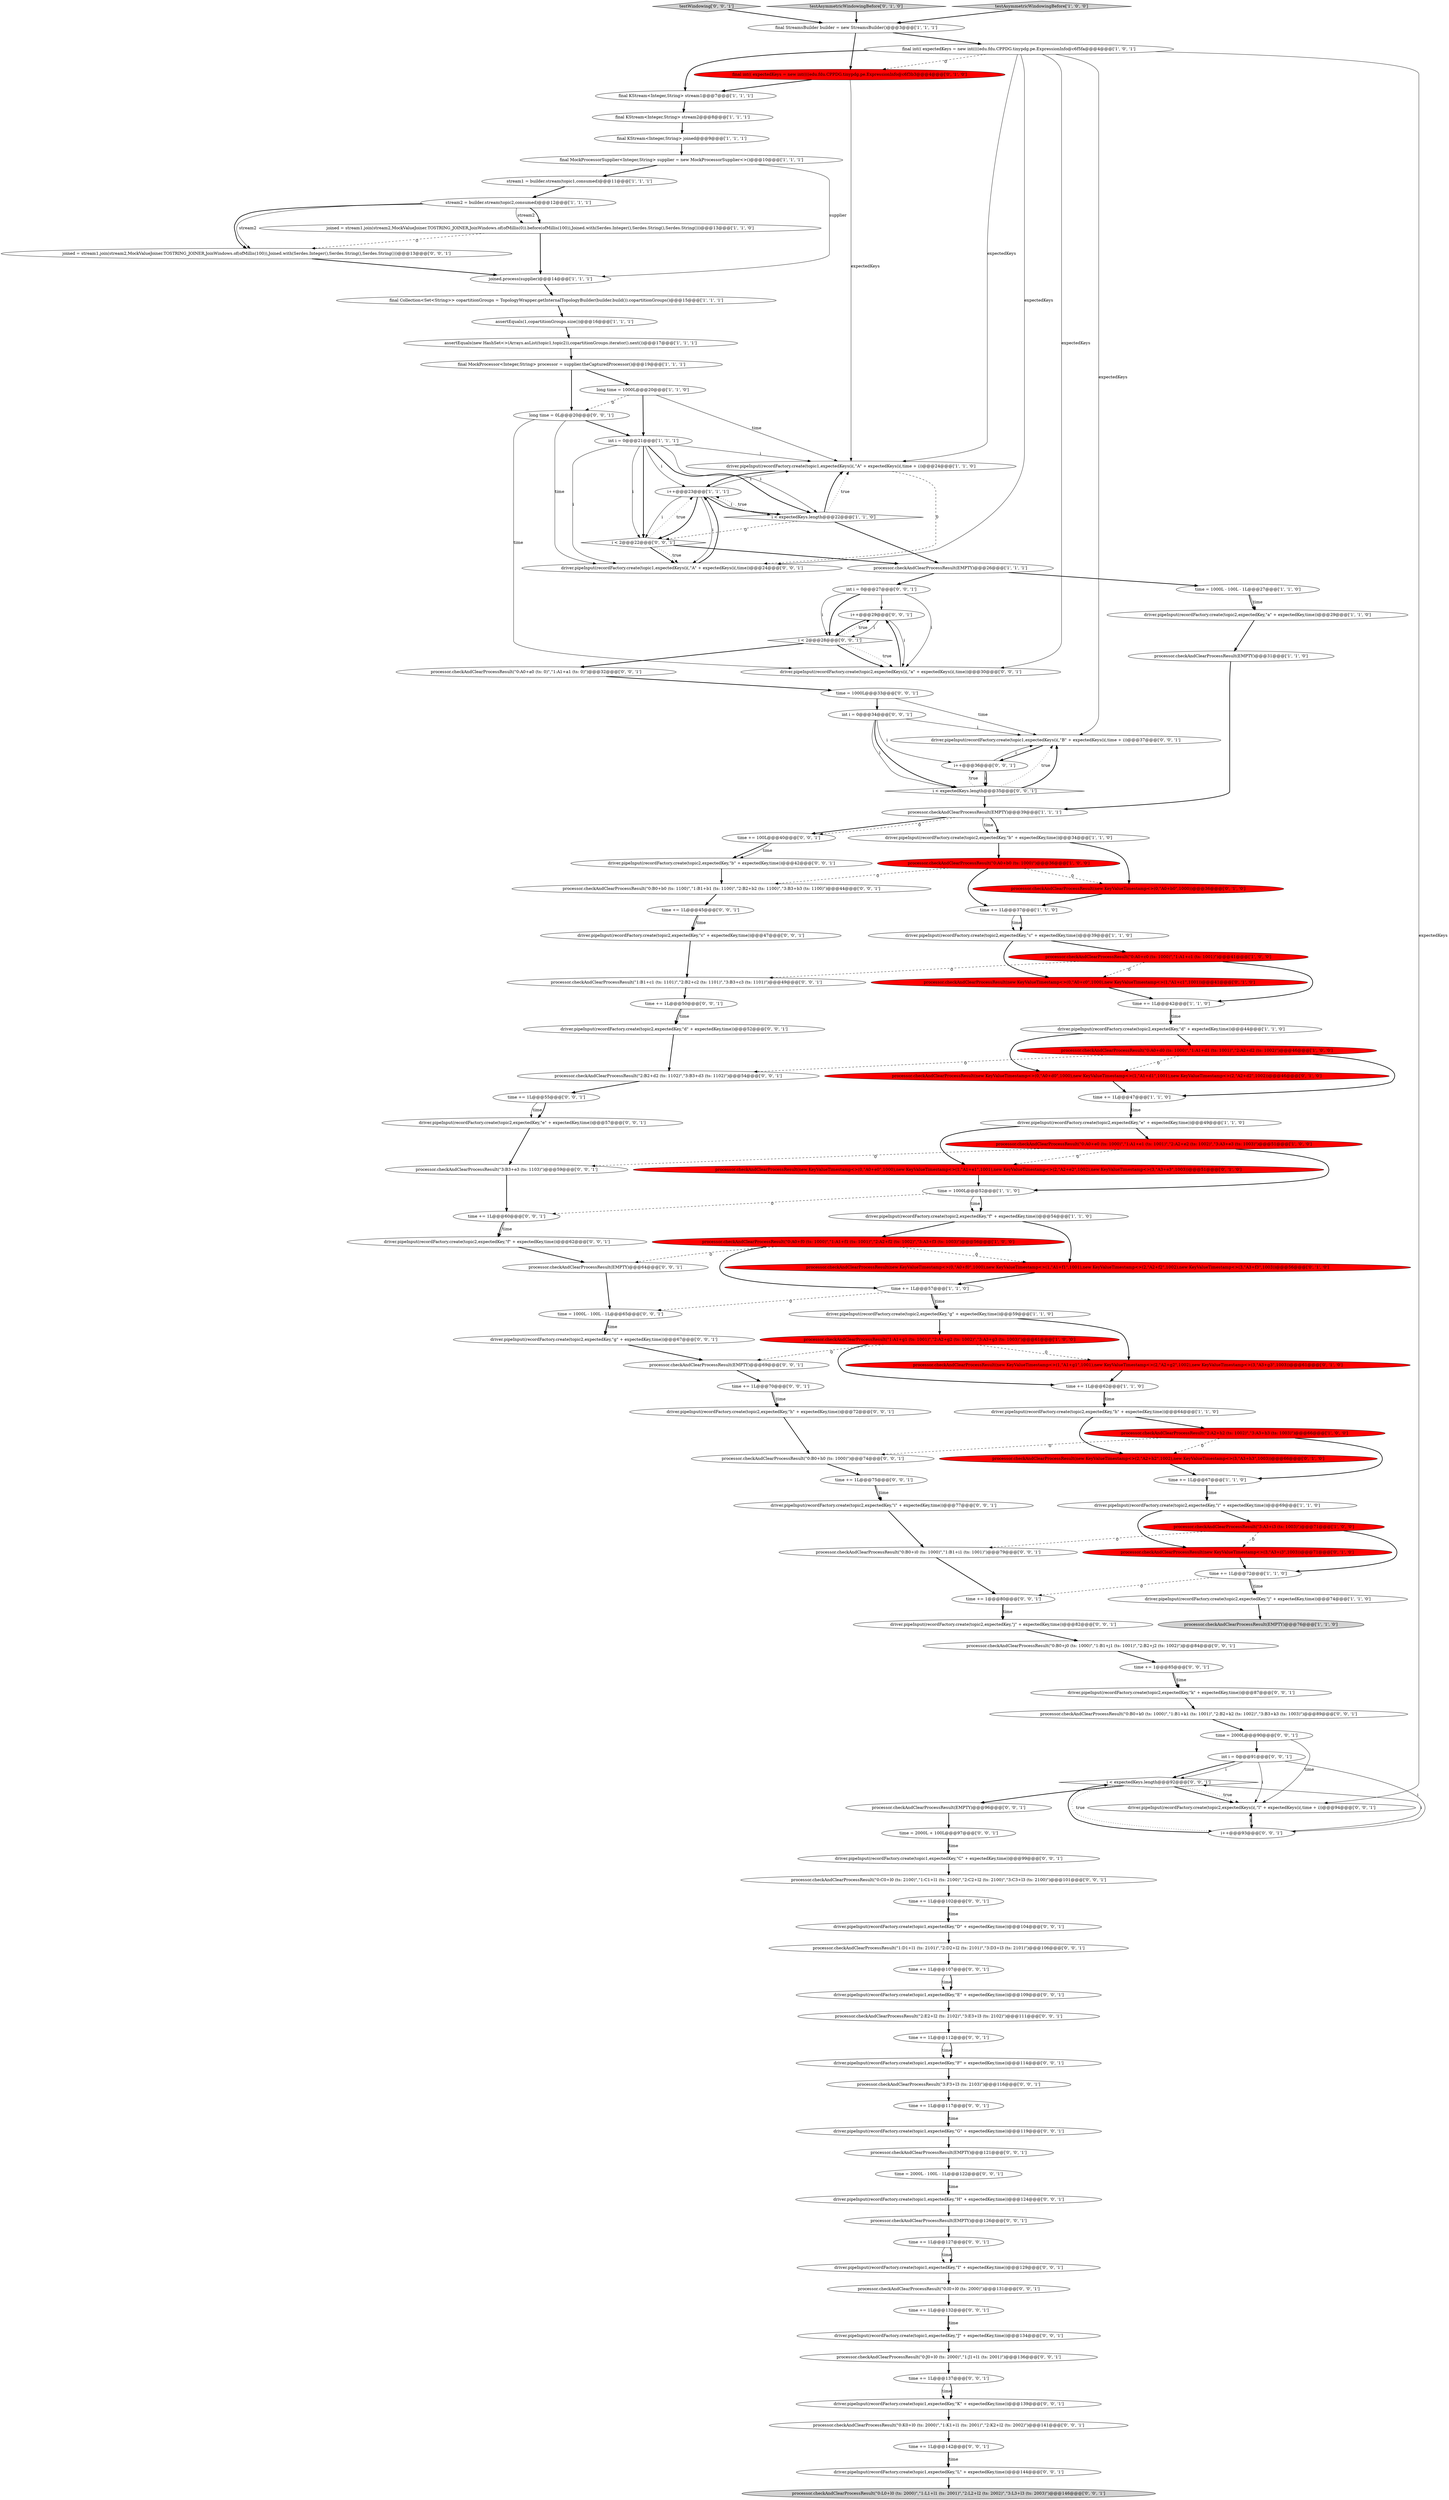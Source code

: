 digraph {
46 [style = filled, label = "driver.pipeInput(recordFactory.create(topic2,expectedKey,\"a\" + expectedKey,time))@@@29@@@['1', '1', '0']", fillcolor = white, shape = ellipse image = "AAA0AAABBB1BBB"];
27 [style = filled, label = "final MockProcessor<Integer,String> processor = supplier.theCapturedProcessor()@@@19@@@['1', '1', '1']", fillcolor = white, shape = ellipse image = "AAA0AAABBB1BBB"];
105 [style = filled, label = "driver.pipeInput(recordFactory.create(topic1,expectedKey,\"E\" + expectedKey,time))@@@109@@@['0', '0', '1']", fillcolor = white, shape = ellipse image = "AAA0AAABBB3BBB"];
81 [style = filled, label = "time += 1L@@@127@@@['0', '0', '1']", fillcolor = white, shape = ellipse image = "AAA0AAABBB3BBB"];
0 [style = filled, label = "final KStream<Integer,String> stream2@@@8@@@['1', '1', '1']", fillcolor = white, shape = ellipse image = "AAA0AAABBB1BBB"];
6 [style = filled, label = "processor.checkAndClearProcessResult(\"2:A2+h2 (ts: 1002)\",\"3:A3+h3 (ts: 1003)\")@@@66@@@['1', '0', '0']", fillcolor = red, shape = ellipse image = "AAA1AAABBB1BBB"];
96 [style = filled, label = "driver.pipeInput(recordFactory.create(topic1,expectedKey,\"C\" + expectedKey,time))@@@99@@@['0', '0', '1']", fillcolor = white, shape = ellipse image = "AAA0AAABBB3BBB"];
13 [style = filled, label = "time += 1L@@@47@@@['1', '1', '0']", fillcolor = white, shape = ellipse image = "AAA0AAABBB1BBB"];
9 [style = filled, label = "joined = stream1.join(stream2,MockValueJoiner.TOSTRING_JOINER,JoinWindows.of(ofMillis(0)).before(ofMillis(100)),Joined.with(Serdes.Integer(),Serdes.String(),Serdes.String()))@@@13@@@['1', '1', '0']", fillcolor = white, shape = ellipse image = "AAA0AAABBB1BBB"];
10 [style = filled, label = "driver.pipeInput(recordFactory.create(topic2,expectedKey,\"i\" + expectedKey,time))@@@69@@@['1', '1', '0']", fillcolor = white, shape = ellipse image = "AAA0AAABBB1BBB"];
63 [style = filled, label = "i < 2@@@22@@@['0', '0', '1']", fillcolor = white, shape = diamond image = "AAA0AAABBB3BBB"];
97 [style = filled, label = "driver.pipeInput(recordFactory.create(topic1,expectedKey,\"H\" + expectedKey,time))@@@124@@@['0', '0', '1']", fillcolor = white, shape = ellipse image = "AAA0AAABBB3BBB"];
132 [style = filled, label = "processor.checkAndClearProcessResult(\"0:L0+l0 (ts: 2000)\",\"1:L1+l1 (ts: 2001)\",\"2:L2+l2 (ts: 2002)\",\"3:L3+l3 (ts: 2003)\")@@@146@@@['0', '0', '1']", fillcolor = lightgray, shape = ellipse image = "AAA0AAABBB3BBB"];
19 [style = filled, label = "assertEquals(new HashSet<>(Arrays.asList(topic1,topic2)),copartitionGroups.iterator().next())@@@17@@@['1', '1', '1']", fillcolor = white, shape = ellipse image = "AAA0AAABBB1BBB"];
2 [style = filled, label = "driver.pipeInput(recordFactory.create(topic2,expectedKey,\"g\" + expectedKey,time))@@@59@@@['1', '1', '0']", fillcolor = white, shape = ellipse image = "AAA0AAABBB1BBB"];
62 [style = filled, label = "time += 1L@@@107@@@['0', '0', '1']", fillcolor = white, shape = ellipse image = "AAA0AAABBB3BBB"];
36 [style = filled, label = "time = 1000L@@@52@@@['1', '1', '0']", fillcolor = white, shape = ellipse image = "AAA0AAABBB1BBB"];
129 [style = filled, label = "testWindowing['0', '0', '1']", fillcolor = lightgray, shape = diamond image = "AAA0AAABBB3BBB"];
20 [style = filled, label = "processor.checkAndClearProcessResult(\"0:A0+b0 (ts: 1000)\")@@@36@@@['1', '0', '0']", fillcolor = red, shape = ellipse image = "AAA1AAABBB1BBB"];
37 [style = filled, label = "driver.pipeInput(recordFactory.create(topic2,expectedKey,\"c\" + expectedKey,time))@@@39@@@['1', '1', '0']", fillcolor = white, shape = ellipse image = "AAA0AAABBB1BBB"];
91 [style = filled, label = "i++@@@29@@@['0', '0', '1']", fillcolor = white, shape = ellipse image = "AAA0AAABBB3BBB"];
29 [style = filled, label = "time += 1L@@@42@@@['1', '1', '0']", fillcolor = white, shape = ellipse image = "AAA0AAABBB1BBB"];
88 [style = filled, label = "time += 1L@@@75@@@['0', '0', '1']", fillcolor = white, shape = ellipse image = "AAA0AAABBB3BBB"];
49 [style = filled, label = "driver.pipeInput(recordFactory.create(topic2,expectedKey,\"e\" + expectedKey,time))@@@49@@@['1', '1', '0']", fillcolor = white, shape = ellipse image = "AAA0AAABBB1BBB"];
42 [style = filled, label = "driver.pipeInput(recordFactory.create(topic1,expectedKeys(i(,\"A\" + expectedKeys(i(,time + i))@@@24@@@['1', '1', '0']", fillcolor = white, shape = ellipse image = "AAA0AAABBB1BBB"];
121 [style = filled, label = "time += 1@@@80@@@['0', '0', '1']", fillcolor = white, shape = ellipse image = "AAA0AAABBB3BBB"];
4 [style = filled, label = "final int(( expectedKeys = new int((((edu.fdu.CPPDG.tinypdg.pe.ExpressionInfo@c6f5fa@@@4@@@['1', '0', '1']", fillcolor = white, shape = ellipse image = "AAA0AAABBB1BBB"];
126 [style = filled, label = "processor.checkAndClearProcessResult(\"0:A0+a0 (ts: 0)\",\"1:A1+a1 (ts: 0)\")@@@32@@@['0', '0', '1']", fillcolor = white, shape = ellipse image = "AAA0AAABBB3BBB"];
95 [style = filled, label = "processor.checkAndClearProcessResult(\"0:C0+l0 (ts: 2100)\",\"1:C1+l1 (ts: 2100)\",\"2:C2+l2 (ts: 2100)\",\"3:C3+l3 (ts: 2100)\")@@@101@@@['0', '0', '1']", fillcolor = white, shape = ellipse image = "AAA0AAABBB3BBB"];
89 [style = filled, label = "processor.checkAndClearProcessResult(EMPTY)@@@96@@@['0', '0', '1']", fillcolor = white, shape = ellipse image = "AAA0AAABBB3BBB"];
125 [style = filled, label = "driver.pipeInput(recordFactory.create(topic2,expectedKey,\"g\" + expectedKey,time))@@@67@@@['0', '0', '1']", fillcolor = white, shape = ellipse image = "AAA0AAABBB3BBB"];
28 [style = filled, label = "stream2 = builder.stream(topic2,consumed)@@@12@@@['1', '1', '1']", fillcolor = white, shape = ellipse image = "AAA0AAABBB1BBB"];
47 [style = filled, label = "driver.pipeInput(recordFactory.create(topic2,expectedKey,\"d\" + expectedKey,time))@@@44@@@['1', '1', '0']", fillcolor = white, shape = ellipse image = "AAA0AAABBB1BBB"];
58 [style = filled, label = "processor.checkAndClearProcessResult(new KeyValueTimestamp<>(0,\"A0+c0\",1000),new KeyValueTimestamp<>(1,\"A1+c1\",1001))@@@41@@@['0', '1', '0']", fillcolor = red, shape = ellipse image = "AAA1AAABBB2BBB"];
55 [style = filled, label = "processor.checkAndClearProcessResult(new KeyValueTimestamp<>(1,\"A1+g1\",1001),new KeyValueTimestamp<>(2,\"A2+g2\",1002),new KeyValueTimestamp<>(3,\"A3+g3\",1003))@@@61@@@['0', '1', '0']", fillcolor = red, shape = ellipse image = "AAA1AAABBB2BBB"];
86 [style = filled, label = "time = 2000L@@@90@@@['0', '0', '1']", fillcolor = white, shape = ellipse image = "AAA0AAABBB3BBB"];
100 [style = filled, label = "time = 1000L@@@33@@@['0', '0', '1']", fillcolor = white, shape = ellipse image = "AAA0AAABBB3BBB"];
66 [style = filled, label = "i < 2@@@28@@@['0', '0', '1']", fillcolor = white, shape = diamond image = "AAA0AAABBB3BBB"];
116 [style = filled, label = "driver.pipeInput(recordFactory.create(topic2,expectedKey,\"h\" + expectedKey,time))@@@72@@@['0', '0', '1']", fillcolor = white, shape = ellipse image = "AAA0AAABBB3BBB"];
101 [style = filled, label = "time += 100L@@@40@@@['0', '0', '1']", fillcolor = white, shape = ellipse image = "AAA0AAABBB3BBB"];
108 [style = filled, label = "long time = 0L@@@20@@@['0', '0', '1']", fillcolor = white, shape = ellipse image = "AAA0AAABBB3BBB"];
57 [style = filled, label = "testAsymmetricWindowingBefore['0', '1', '0']", fillcolor = lightgray, shape = diamond image = "AAA0AAABBB2BBB"];
52 [style = filled, label = "processor.checkAndClearProcessResult(new KeyValueTimestamp<>(0,\"A0+d0\",1000),new KeyValueTimestamp<>(1,\"A1+d1\",1001),new KeyValueTimestamp<>(2,\"A2+d2\",1002))@@@46@@@['0', '1', '0']", fillcolor = red, shape = ellipse image = "AAA1AAABBB2BBB"];
106 [style = filled, label = "driver.pipeInput(recordFactory.create(topic1,expectedKey,\"I\" + expectedKey,time))@@@129@@@['0', '0', '1']", fillcolor = white, shape = ellipse image = "AAA0AAABBB3BBB"];
98 [style = filled, label = "processor.checkAndClearProcessResult(EMPTY)@@@69@@@['0', '0', '1']", fillcolor = white, shape = ellipse image = "AAA0AAABBB3BBB"];
76 [style = filled, label = "time += 1L@@@117@@@['0', '0', '1']", fillcolor = white, shape = ellipse image = "AAA0AAABBB3BBB"];
18 [style = filled, label = "final Collection<Set<String>> copartitionGroups = TopologyWrapper.getInternalTopologyBuilder(builder.build()).copartitionGroups()@@@15@@@['1', '1', '1']", fillcolor = white, shape = ellipse image = "AAA0AAABBB1BBB"];
138 [style = filled, label = "processor.checkAndClearProcessResult(\"0:J0+l0 (ts: 2000)\",\"1:J1+l1 (ts: 2001)\")@@@136@@@['0', '0', '1']", fillcolor = white, shape = ellipse image = "AAA0AAABBB3BBB"];
74 [style = filled, label = "driver.pipeInput(recordFactory.create(topic2,expectedKey,\"i\" + expectedKey,time))@@@77@@@['0', '0', '1']", fillcolor = white, shape = ellipse image = "AAA0AAABBB3BBB"];
7 [style = filled, label = "final KStream<Integer,String> stream1@@@7@@@['1', '1', '1']", fillcolor = white, shape = ellipse image = "AAA0AAABBB1BBB"];
72 [style = filled, label = "processor.checkAndClearProcessResult(\"3:B3+e3 (ts: 1103)\")@@@59@@@['0', '0', '1']", fillcolor = white, shape = ellipse image = "AAA0AAABBB3BBB"];
34 [style = filled, label = "time += 1L@@@72@@@['1', '1', '0']", fillcolor = white, shape = ellipse image = "AAA0AAABBB1BBB"];
82 [style = filled, label = "int i = 0@@@91@@@['0', '0', '1']", fillcolor = white, shape = ellipse image = "AAA0AAABBB3BBB"];
90 [style = filled, label = "joined = stream1.join(stream2,MockValueJoiner.TOSTRING_JOINER,JoinWindows.of(ofMillis(100)),Joined.with(Serdes.Integer(),Serdes.String(),Serdes.String()))@@@13@@@['0', '0', '1']", fillcolor = white, shape = ellipse image = "AAA0AAABBB3BBB"];
103 [style = filled, label = "driver.pipeInput(recordFactory.create(topic1,expectedKeys(i(,\"B\" + expectedKeys(i(,time + i))@@@37@@@['0', '0', '1']", fillcolor = white, shape = ellipse image = "AAA0AAABBB3BBB"];
25 [style = filled, label = "driver.pipeInput(recordFactory.create(topic2,expectedKey,\"f\" + expectedKey,time))@@@54@@@['1', '1', '0']", fillcolor = white, shape = ellipse image = "AAA0AAABBB1BBB"];
85 [style = filled, label = "driver.pipeInput(recordFactory.create(topic2,expectedKey,\"d\" + expectedKey,time))@@@52@@@['0', '0', '1']", fillcolor = white, shape = ellipse image = "AAA0AAABBB3BBB"];
1 [style = filled, label = "stream1 = builder.stream(topic1,consumed)@@@11@@@['1', '1', '1']", fillcolor = white, shape = ellipse image = "AAA0AAABBB1BBB"];
60 [style = filled, label = "final int(( expectedKeys = new int((((edu.fdu.CPPDG.tinypdg.pe.ExpressionInfo@c6f3b3@@@4@@@['0', '1', '0']", fillcolor = red, shape = ellipse image = "AAA1AAABBB2BBB"];
48 [style = filled, label = "processor.checkAndClearProcessResult(EMPTY)@@@31@@@['1', '1', '0']", fillcolor = white, shape = ellipse image = "AAA0AAABBB1BBB"];
26 [style = filled, label = "i < expectedKeys.length@@@22@@@['1', '1', '0']", fillcolor = white, shape = diamond image = "AAA0AAABBB1BBB"];
15 [style = filled, label = "time += 1L@@@57@@@['1', '1', '0']", fillcolor = white, shape = ellipse image = "AAA0AAABBB1BBB"];
61 [style = filled, label = "time = 2000L - 100L - 1L@@@122@@@['0', '0', '1']", fillcolor = white, shape = ellipse image = "AAA0AAABBB3BBB"];
141 [style = filled, label = "time += 1L@@@132@@@['0', '0', '1']", fillcolor = white, shape = ellipse image = "AAA0AAABBB3BBB"];
59 [style = filled, label = "processor.checkAndClearProcessResult(new KeyValueTimestamp<>(3,\"A3+i3\",1003))@@@71@@@['0', '1', '0']", fillcolor = red, shape = ellipse image = "AAA1AAABBB2BBB"];
67 [style = filled, label = "processor.checkAndClearProcessResult(\"0:B0+j0 (ts: 1000)\",\"1:B1+j1 (ts: 1001)\",\"2:B2+j2 (ts: 1002)\")@@@84@@@['0', '0', '1']", fillcolor = white, shape = ellipse image = "AAA0AAABBB3BBB"];
22 [style = filled, label = "final MockProcessorSupplier<Integer,String> supplier = new MockProcessorSupplier<>()@@@10@@@['1', '1', '1']", fillcolor = white, shape = ellipse image = "AAA0AAABBB1BBB"];
134 [style = filled, label = "i < expectedKeys.length@@@92@@@['0', '0', '1']", fillcolor = white, shape = diamond image = "AAA0AAABBB3BBB"];
114 [style = filled, label = "time += 1L@@@112@@@['0', '0', '1']", fillcolor = white, shape = ellipse image = "AAA0AAABBB3BBB"];
64 [style = filled, label = "time += 1L@@@137@@@['0', '0', '1']", fillcolor = white, shape = ellipse image = "AAA0AAABBB3BBB"];
45 [style = filled, label = "testAsymmetricWindowingBefore['1', '0', '0']", fillcolor = lightgray, shape = diamond image = "AAA0AAABBB1BBB"];
50 [style = filled, label = "processor.checkAndClearProcessResult(EMPTY)@@@26@@@['1', '1', '1']", fillcolor = white, shape = ellipse image = "AAA0AAABBB1BBB"];
16 [style = filled, label = "processor.checkAndClearProcessResult(\"0:A0+c0 (ts: 1000)\",\"1:A1+c1 (ts: 1001)\")@@@41@@@['1', '0', '0']", fillcolor = red, shape = ellipse image = "AAA1AAABBB1BBB"];
107 [style = filled, label = "time += 1L@@@70@@@['0', '0', '1']", fillcolor = white, shape = ellipse image = "AAA0AAABBB3BBB"];
3 [style = filled, label = "long time = 1000L@@@20@@@['1', '1', '0']", fillcolor = white, shape = ellipse image = "AAA0AAABBB1BBB"];
23 [style = filled, label = "time += 1L@@@37@@@['1', '1', '0']", fillcolor = white, shape = ellipse image = "AAA0AAABBB1BBB"];
43 [style = filled, label = "processor.checkAndClearProcessResult(\"0:A0+e0 (ts: 1000)\",\"1:A1+e1 (ts: 1001)\",\"2:A2+e2 (ts: 1002)\",\"3:A3+e3 (ts: 1003)\")@@@51@@@['1', '0', '0']", fillcolor = red, shape = ellipse image = "AAA1AAABBB1BBB"];
51 [style = filled, label = "processor.checkAndClearProcessResult(new KeyValueTimestamp<>(0,\"A0+f0\",1000),new KeyValueTimestamp<>(1,\"A1+f1\",1001),new KeyValueTimestamp<>(2,\"A2+f2\",1002),new KeyValueTimestamp<>(3,\"A3+f3\",1003))@@@56@@@['0', '1', '0']", fillcolor = red, shape = ellipse image = "AAA1AAABBB2BBB"];
78 [style = filled, label = "int i = 0@@@27@@@['0', '0', '1']", fillcolor = white, shape = ellipse image = "AAA0AAABBB3BBB"];
136 [style = filled, label = "time = 1000L - 100L - 1L@@@65@@@['0', '0', '1']", fillcolor = white, shape = ellipse image = "AAA0AAABBB3BBB"];
5 [style = filled, label = "driver.pipeInput(recordFactory.create(topic2,expectedKey,\"b\" + expectedKey,time))@@@34@@@['1', '1', '0']", fillcolor = white, shape = ellipse image = "AAA0AAABBB1BBB"];
131 [style = filled, label = "driver.pipeInput(recordFactory.create(topic2,expectedKey,\"f\" + expectedKey,time))@@@62@@@['0', '0', '1']", fillcolor = white, shape = ellipse image = "AAA0AAABBB3BBB"];
75 [style = filled, label = "time += 1@@@85@@@['0', '0', '1']", fillcolor = white, shape = ellipse image = "AAA0AAABBB3BBB"];
68 [style = filled, label = "int i = 0@@@34@@@['0', '0', '1']", fillcolor = white, shape = ellipse image = "AAA0AAABBB3BBB"];
111 [style = filled, label = "processor.checkAndClearProcessResult(\"0:I0+l0 (ts: 2000)\")@@@131@@@['0', '0', '1']", fillcolor = white, shape = ellipse image = "AAA0AAABBB3BBB"];
119 [style = filled, label = "processor.checkAndClearProcessResult(EMPTY)@@@126@@@['0', '0', '1']", fillcolor = white, shape = ellipse image = "AAA0AAABBB3BBB"];
130 [style = filled, label = "driver.pipeInput(recordFactory.create(topic2,expectedKey,\"b\" + expectedKey,time))@@@42@@@['0', '0', '1']", fillcolor = white, shape = ellipse image = "AAA0AAABBB3BBB"];
110 [style = filled, label = "time += 1L@@@142@@@['0', '0', '1']", fillcolor = white, shape = ellipse image = "AAA0AAABBB3BBB"];
14 [style = filled, label = "i++@@@23@@@['1', '1', '1']", fillcolor = white, shape = ellipse image = "AAA0AAABBB1BBB"];
112 [style = filled, label = "driver.pipeInput(recordFactory.create(topic1,expectedKeys(i(,\"A\" + expectedKeys(i(,time))@@@24@@@['0', '0', '1']", fillcolor = white, shape = ellipse image = "AAA0AAABBB3BBB"];
140 [style = filled, label = "processor.checkAndClearProcessResult(\"2:E2+l2 (ts: 2102)\",\"3:E3+l3 (ts: 2102)\")@@@111@@@['0', '0', '1']", fillcolor = white, shape = ellipse image = "AAA0AAABBB3BBB"];
127 [style = filled, label = "driver.pipeInput(recordFactory.create(topic1,expectedKey,\"L\" + expectedKey,time))@@@144@@@['0', '0', '1']", fillcolor = white, shape = ellipse image = "AAA0AAABBB3BBB"];
21 [style = filled, label = "final KStream<Integer,String> joined@@@9@@@['1', '1', '1']", fillcolor = white, shape = ellipse image = "AAA0AAABBB1BBB"];
71 [style = filled, label = "processor.checkAndClearProcessResult(\"0:B0+i0 (ts: 1000)\",\"1:B1+i1 (ts: 1001)\")@@@79@@@['0', '0', '1']", fillcolor = white, shape = ellipse image = "AAA0AAABBB3BBB"];
30 [style = filled, label = "processor.checkAndClearProcessResult(\"0:A0+f0 (ts: 1000)\",\"1:A1+f1 (ts: 1001)\",\"2:A2+f2 (ts: 1002)\",\"3:A3+f3 (ts: 1003)\")@@@56@@@['1', '0', '0']", fillcolor = red, shape = ellipse image = "AAA1AAABBB1BBB"];
137 [style = filled, label = "processor.checkAndClearProcessResult(\"0:B0+h0 (ts: 1000)\")@@@74@@@['0', '0', '1']", fillcolor = white, shape = ellipse image = "AAA0AAABBB3BBB"];
70 [style = filled, label = "processor.checkAndClearProcessResult(\"0:K0+l0 (ts: 2000)\",\"1:K1+l1 (ts: 2001)\",\"2:K2+l2 (ts: 2002)\")@@@141@@@['0', '0', '1']", fillcolor = white, shape = ellipse image = "AAA0AAABBB3BBB"];
17 [style = filled, label = "int i = 0@@@21@@@['1', '1', '1']", fillcolor = white, shape = ellipse image = "AAA0AAABBB1BBB"];
56 [style = filled, label = "processor.checkAndClearProcessResult(new KeyValueTimestamp<>(0,\"A0+e0\",1000),new KeyValueTimestamp<>(1,\"A1+e1\",1001),new KeyValueTimestamp<>(2,\"A2+e2\",1002),new KeyValueTimestamp<>(3,\"A3+e3\",1003))@@@51@@@['0', '1', '0']", fillcolor = red, shape = ellipse image = "AAA1AAABBB2BBB"];
123 [style = filled, label = "i < expectedKeys.length@@@35@@@['0', '0', '1']", fillcolor = white, shape = diamond image = "AAA0AAABBB3BBB"];
32 [style = filled, label = "joined.process(supplier)@@@14@@@['1', '1', '1']", fillcolor = white, shape = ellipse image = "AAA0AAABBB1BBB"];
115 [style = filled, label = "driver.pipeInput(recordFactory.create(topic1,expectedKey,\"F\" + expectedKey,time))@@@114@@@['0', '0', '1']", fillcolor = white, shape = ellipse image = "AAA0AAABBB3BBB"];
38 [style = filled, label = "driver.pipeInput(recordFactory.create(topic2,expectedKey,\"h\" + expectedKey,time))@@@64@@@['1', '1', '0']", fillcolor = white, shape = ellipse image = "AAA0AAABBB1BBB"];
122 [style = filled, label = "driver.pipeInput(recordFactory.create(topic2,expectedKey,\"j\" + expectedKey,time))@@@82@@@['0', '0', '1']", fillcolor = white, shape = ellipse image = "AAA0AAABBB3BBB"];
135 [style = filled, label = "time += 1L@@@45@@@['0', '0', '1']", fillcolor = white, shape = ellipse image = "AAA0AAABBB3BBB"];
92 [style = filled, label = "time += 1L@@@50@@@['0', '0', '1']", fillcolor = white, shape = ellipse image = "AAA0AAABBB3BBB"];
39 [style = filled, label = "driver.pipeInput(recordFactory.create(topic2,expectedKey,\"j\" + expectedKey,time))@@@74@@@['1', '1', '0']", fillcolor = white, shape = ellipse image = "AAA0AAABBB1BBB"];
87 [style = filled, label = "processor.checkAndClearProcessResult(\"2:B2+d2 (ts: 1102)\",\"3:B3+d3 (ts: 1102)\")@@@54@@@['0', '0', '1']", fillcolor = white, shape = ellipse image = "AAA0AAABBB3BBB"];
24 [style = filled, label = "time += 1L@@@67@@@['1', '1', '0']", fillcolor = white, shape = ellipse image = "AAA0AAABBB1BBB"];
124 [style = filled, label = "processor.checkAndClearProcessResult(\"3:F3+l3 (ts: 2103)\")@@@116@@@['0', '0', '1']", fillcolor = white, shape = ellipse image = "AAA0AAABBB3BBB"];
84 [style = filled, label = "driver.pipeInput(recordFactory.create(topic2,expectedKeys(i(,\"a\" + expectedKeys(i(,time))@@@30@@@['0', '0', '1']", fillcolor = white, shape = ellipse image = "AAA0AAABBB3BBB"];
83 [style = filled, label = "driver.pipeInput(recordFactory.create(topic1,expectedKey,\"K\" + expectedKey,time))@@@139@@@['0', '0', '1']", fillcolor = white, shape = ellipse image = "AAA0AAABBB3BBB"];
69 [style = filled, label = "driver.pipeInput(recordFactory.create(topic1,expectedKey,\"J\" + expectedKey,time))@@@134@@@['0', '0', '1']", fillcolor = white, shape = ellipse image = "AAA0AAABBB3BBB"];
79 [style = filled, label = "driver.pipeInput(recordFactory.create(topic2,expectedKeys(i(,\"l\" + expectedKeys(i(,time + i))@@@94@@@['0', '0', '1']", fillcolor = white, shape = ellipse image = "AAA0AAABBB3BBB"];
31 [style = filled, label = "time = 1000L - 100L - 1L@@@27@@@['1', '1', '0']", fillcolor = white, shape = ellipse image = "AAA0AAABBB1BBB"];
33 [style = filled, label = "final StreamsBuilder builder = new StreamsBuilder()@@@3@@@['1', '1', '1']", fillcolor = white, shape = ellipse image = "AAA0AAABBB1BBB"];
41 [style = filled, label = "processor.checkAndClearProcessResult(\"3:A3+i3 (ts: 1003)\")@@@71@@@['1', '0', '0']", fillcolor = red, shape = ellipse image = "AAA1AAABBB1BBB"];
104 [style = filled, label = "driver.pipeInput(recordFactory.create(topic2,expectedKey,\"e\" + expectedKey,time))@@@57@@@['0', '0', '1']", fillcolor = white, shape = ellipse image = "AAA0AAABBB3BBB"];
40 [style = filled, label = "processor.checkAndClearProcessResult(\"0:A0+d0 (ts: 1000)\",\"1:A1+d1 (ts: 1001)\",\"2:A2+d2 (ts: 1002)\")@@@46@@@['1', '0', '0']", fillcolor = red, shape = ellipse image = "AAA1AAABBB1BBB"];
54 [style = filled, label = "processor.checkAndClearProcessResult(new KeyValueTimestamp<>(0,\"A0+b0\",1000))@@@36@@@['0', '1', '0']", fillcolor = red, shape = ellipse image = "AAA1AAABBB2BBB"];
120 [style = filled, label = "i++@@@93@@@['0', '0', '1']", fillcolor = white, shape = ellipse image = "AAA0AAABBB3BBB"];
139 [style = filled, label = "time += 1L@@@55@@@['0', '0', '1']", fillcolor = white, shape = ellipse image = "AAA0AAABBB3BBB"];
102 [style = filled, label = "time += 1L@@@102@@@['0', '0', '1']", fillcolor = white, shape = ellipse image = "AAA0AAABBB3BBB"];
118 [style = filled, label = "processor.checkAndClearProcessResult(EMPTY)@@@121@@@['0', '0', '1']", fillcolor = white, shape = ellipse image = "AAA0AAABBB3BBB"];
133 [style = filled, label = "driver.pipeInput(recordFactory.create(topic2,expectedKey,\"k\" + expectedKey,time))@@@87@@@['0', '0', '1']", fillcolor = white, shape = ellipse image = "AAA0AAABBB3BBB"];
35 [style = filled, label = "processor.checkAndClearProcessResult(\"1:A1+g1 (ts: 1001)\",\"2:A2+g2 (ts: 1002)\",\"3:A3+g3 (ts: 1003)\")@@@61@@@['1', '0', '0']", fillcolor = red, shape = ellipse image = "AAA1AAABBB1BBB"];
117 [style = filled, label = "driver.pipeInput(recordFactory.create(topic1,expectedKey,\"D\" + expectedKey,time))@@@104@@@['0', '0', '1']", fillcolor = white, shape = ellipse image = "AAA0AAABBB3BBB"];
44 [style = filled, label = "assertEquals(1,copartitionGroups.size())@@@16@@@['1', '1', '1']", fillcolor = white, shape = ellipse image = "AAA0AAABBB1BBB"];
128 [style = filled, label = "processor.checkAndClearProcessResult(EMPTY)@@@64@@@['0', '0', '1']", fillcolor = white, shape = ellipse image = "AAA0AAABBB3BBB"];
80 [style = filled, label = "time = 2000L + 100L@@@97@@@['0', '0', '1']", fillcolor = white, shape = ellipse image = "AAA0AAABBB3BBB"];
11 [style = filled, label = "processor.checkAndClearProcessResult(EMPTY)@@@39@@@['1', '1', '1']", fillcolor = white, shape = ellipse image = "AAA0AAABBB1BBB"];
12 [style = filled, label = "processor.checkAndClearProcessResult(EMPTY)@@@76@@@['1', '1', '0']", fillcolor = lightgray, shape = ellipse image = "AAA0AAABBB1BBB"];
65 [style = filled, label = "processor.checkAndClearProcessResult(\"0:B0+b0 (ts: 1100)\",\"1:B1+b1 (ts: 1100)\",\"2:B2+b2 (ts: 1100)\",\"3:B3+b3 (ts: 1100)\")@@@44@@@['0', '0', '1']", fillcolor = white, shape = ellipse image = "AAA0AAABBB3BBB"];
109 [style = filled, label = "processor.checkAndClearProcessResult(\"1:B1+c1 (ts: 1101)\",\"2:B2+c2 (ts: 1101)\",\"3:B3+c3 (ts: 1101)\")@@@49@@@['0', '0', '1']", fillcolor = white, shape = ellipse image = "AAA0AAABBB3BBB"];
94 [style = filled, label = "time += 1L@@@60@@@['0', '0', '1']", fillcolor = white, shape = ellipse image = "AAA0AAABBB3BBB"];
77 [style = filled, label = "i++@@@36@@@['0', '0', '1']", fillcolor = white, shape = ellipse image = "AAA0AAABBB3BBB"];
93 [style = filled, label = "processor.checkAndClearProcessResult(\"0:B0+k0 (ts: 1000)\",\"1:B1+k1 (ts: 1001)\",\"2:B2+k2 (ts: 1002)\",\"3:B3+k3 (ts: 1003)\")@@@89@@@['0', '0', '1']", fillcolor = white, shape = ellipse image = "AAA0AAABBB3BBB"];
113 [style = filled, label = "driver.pipeInput(recordFactory.create(topic1,expectedKey,\"G\" + expectedKey,time))@@@119@@@['0', '0', '1']", fillcolor = white, shape = ellipse image = "AAA0AAABBB3BBB"];
53 [style = filled, label = "processor.checkAndClearProcessResult(new KeyValueTimestamp<>(2,\"A2+h2\",1002),new KeyValueTimestamp<>(3,\"A3+h3\",1003))@@@66@@@['0', '1', '0']", fillcolor = red, shape = ellipse image = "AAA1AAABBB2BBB"];
8 [style = filled, label = "time += 1L@@@62@@@['1', '1', '0']", fillcolor = white, shape = ellipse image = "AAA0AAABBB1BBB"];
99 [style = filled, label = "driver.pipeInput(recordFactory.create(topic2,expectedKey,\"c\" + expectedKey,time))@@@47@@@['0', '0', '1']", fillcolor = white, shape = ellipse image = "AAA0AAABBB3BBB"];
73 [style = filled, label = "processor.checkAndClearProcessResult(\"1:D1+l1 (ts: 2101)\",\"2:D2+l2 (ts: 2101)\",\"3:D3+l3 (ts: 2101)\")@@@106@@@['0', '0', '1']", fillcolor = white, shape = ellipse image = "AAA0AAABBB3BBB"];
2->35 [style = bold, label=""];
4->79 [style = solid, label="expectedKeys"];
108->84 [style = solid, label="time"];
5->20 [style = bold, label=""];
17->63 [style = solid, label="i"];
57->33 [style = bold, label=""];
25->30 [style = bold, label=""];
73->62 [style = bold, label=""];
130->65 [style = bold, label=""];
80->96 [style = bold, label=""];
15->2 [style = solid, label="time"];
44->19 [style = bold, label=""];
45->33 [style = bold, label=""];
14->63 [style = solid, label="i"];
97->119 [style = bold, label=""];
28->9 [style = bold, label=""];
109->92 [style = bold, label=""];
101->130 [style = bold, label=""];
13->49 [style = bold, label=""];
68->103 [style = solid, label="i"];
126->100 [style = bold, label=""];
93->86 [style = bold, label=""];
52->13 [style = bold, label=""];
10->41 [style = bold, label=""];
46->48 [style = bold, label=""];
40->13 [style = bold, label=""];
82->134 [style = solid, label="i"];
43->56 [style = dashed, label="0"];
17->112 [style = solid, label="i"];
14->112 [style = solid, label="i"];
41->71 [style = dashed, label="0"];
1->28 [style = bold, label=""];
17->63 [style = bold, label=""];
18->44 [style = bold, label=""];
30->128 [style = dashed, label="0"];
131->128 [style = bold, label=""];
141->69 [style = bold, label=""];
123->103 [style = dotted, label="true"];
116->137 [style = bold, label=""];
121->122 [style = solid, label="time"];
35->8 [style = bold, label=""];
134->79 [style = bold, label=""];
84->91 [style = bold, label=""];
49->56 [style = bold, label=""];
125->98 [style = bold, label=""];
79->120 [style = bold, label=""];
102->117 [style = bold, label=""];
139->104 [style = solid, label="time"];
63->50 [style = bold, label=""];
30->51 [style = dashed, label="0"];
31->46 [style = bold, label=""];
32->18 [style = bold, label=""];
129->33 [style = bold, label=""];
77->123 [style = bold, label=""];
23->37 [style = solid, label="time"];
123->103 [style = bold, label=""];
25->51 [style = bold, label=""];
117->73 [style = bold, label=""];
71->121 [style = bold, label=""];
14->26 [style = solid, label="i"];
29->47 [style = bold, label=""];
24->10 [style = bold, label=""];
120->79 [style = solid, label="i"];
16->58 [style = dashed, label="0"];
26->42 [style = bold, label=""];
61->97 [style = bold, label=""];
24->10 [style = solid, label="time"];
78->66 [style = solid, label="i"];
37->58 [style = bold, label=""];
92->85 [style = bold, label=""];
10->59 [style = bold, label=""];
98->107 [style = bold, label=""];
112->14 [style = bold, label=""];
16->29 [style = bold, label=""];
9->32 [style = bold, label=""];
105->140 [style = bold, label=""];
6->137 [style = dashed, label="0"];
38->53 [style = bold, label=""];
122->67 [style = bold, label=""];
7->0 [style = bold, label=""];
59->34 [style = bold, label=""];
0->21 [style = bold, label=""];
63->112 [style = bold, label=""];
99->109 [style = bold, label=""];
137->88 [style = bold, label=""];
89->80 [style = bold, label=""];
14->42 [style = solid, label="i"];
136->125 [style = bold, label=""];
17->26 [style = solid, label="i"];
78->66 [style = bold, label=""];
127->132 [style = bold, label=""];
77->103 [style = solid, label="i"];
63->112 [style = dotted, label="true"];
8->38 [style = bold, label=""];
6->53 [style = dashed, label="0"];
34->39 [style = solid, label="time"];
68->77 [style = solid, label="i"];
38->6 [style = bold, label=""];
86->79 [style = solid, label="time"];
91->66 [style = solid, label="i"];
91->66 [style = bold, label=""];
134->120 [style = dotted, label="true"];
36->25 [style = bold, label=""];
110->127 [style = bold, label=""];
23->37 [style = bold, label=""];
20->23 [style = bold, label=""];
21->22 [style = bold, label=""];
50->31 [style = bold, label=""];
76->113 [style = bold, label=""];
26->14 [style = dotted, label="true"];
108->17 [style = bold, label=""];
53->24 [style = bold, label=""];
102->117 [style = solid, label="time"];
123->77 [style = dotted, label="true"];
39->12 [style = bold, label=""];
91->84 [style = solid, label="i"];
120->134 [style = solid, label="i"];
63->14 [style = dotted, label="true"];
81->106 [style = solid, label="time"];
75->133 [style = bold, label=""];
118->61 [style = bold, label=""];
4->112 [style = solid, label="expectedKeys"];
64->83 [style = solid, label="time"];
37->16 [style = bold, label=""];
113->118 [style = bold, label=""];
2->55 [style = bold, label=""];
30->15 [style = bold, label=""];
28->90 [style = solid, label="stream2"];
77->123 [style = solid, label="i"];
68->123 [style = bold, label=""];
11->101 [style = bold, label=""];
135->99 [style = bold, label=""];
29->47 [style = solid, label="time"];
107->116 [style = bold, label=""];
43->72 [style = dashed, label="0"];
35->55 [style = dashed, label="0"];
28->90 [style = bold, label=""];
56->36 [style = bold, label=""];
67->75 [style = bold, label=""];
82->120 [style = solid, label="i"];
26->42 [style = dotted, label="true"];
47->40 [style = bold, label=""];
33->4 [style = bold, label=""];
128->136 [style = bold, label=""];
43->36 [style = bold, label=""];
34->121 [style = dashed, label="0"];
4->84 [style = solid, label="expectedKeys"];
9->90 [style = dashed, label="0"];
94->131 [style = bold, label=""];
88->74 [style = bold, label=""];
6->24 [style = bold, label=""];
76->113 [style = solid, label="time"];
17->14 [style = solid, label="i"];
82->79 [style = solid, label="i"];
83->70 [style = bold, label=""];
78->91 [style = solid, label="i"];
82->134 [style = bold, label=""];
100->68 [style = bold, label=""];
4->7 [style = bold, label=""];
88->74 [style = solid, label="time"];
42->14 [style = bold, label=""];
14->63 [style = bold, label=""];
81->106 [style = bold, label=""];
42->112 [style = dashed, label="0"];
135->99 [style = solid, label="time"];
40->87 [style = dashed, label="0"];
11->5 [style = bold, label=""];
123->11 [style = bold, label=""];
111->141 [style = bold, label=""];
86->82 [style = bold, label=""];
140->114 [style = bold, label=""];
4->42 [style = solid, label="expectedKeys"];
48->11 [style = bold, label=""];
66->84 [style = bold, label=""];
138->64 [style = bold, label=""];
68->123 [style = solid, label="i"];
22->32 [style = solid, label="supplier"];
70->110 [style = bold, label=""];
34->39 [style = bold, label=""];
141->69 [style = solid, label="time"];
20->54 [style = dashed, label="0"];
101->130 [style = solid, label="time"];
3->17 [style = bold, label=""];
139->104 [style = bold, label=""];
13->49 [style = solid, label="time"];
115->124 [style = bold, label=""];
22->1 [style = bold, label=""];
28->9 [style = solid, label="stream2"];
47->52 [style = bold, label=""];
133->93 [style = bold, label=""];
41->34 [style = bold, label=""];
3->108 [style = dashed, label="0"];
54->23 [style = bold, label=""];
87->139 [style = bold, label=""];
95->102 [style = bold, label=""];
104->72 [style = bold, label=""];
5->54 [style = bold, label=""];
100->103 [style = solid, label="time"];
96->95 [style = bold, label=""];
15->2 [style = bold, label=""];
17->26 [style = bold, label=""];
40->52 [style = dashed, label="0"];
4->103 [style = solid, label="expectedKeys"];
27->108 [style = bold, label=""];
26->63 [style = dashed, label="0"];
33->60 [style = bold, label=""];
3->42 [style = solid, label="time"];
61->97 [style = solid, label="time"];
16->109 [style = dashed, label="0"];
74->71 [style = bold, label=""];
27->3 [style = bold, label=""];
94->131 [style = solid, label="time"];
62->105 [style = solid, label="time"];
36->94 [style = dashed, label="0"];
90->32 [style = bold, label=""];
78->84 [style = solid, label="i"];
8->38 [style = solid, label="time"];
114->115 [style = solid, label="time"];
119->81 [style = bold, label=""];
92->85 [style = solid, label="time"];
110->127 [style = solid, label="time"];
62->105 [style = bold, label=""];
114->115 [style = bold, label=""];
66->84 [style = dotted, label="true"];
15->136 [style = dashed, label="0"];
49->43 [style = bold, label=""];
75->133 [style = solid, label="time"];
103->77 [style = bold, label=""];
17->42 [style = solid, label="i"];
85->87 [style = bold, label=""];
14->26 [style = bold, label=""];
134->89 [style = bold, label=""];
31->46 [style = solid, label="time"];
80->96 [style = solid, label="time"];
65->135 [style = bold, label=""];
11->101 [style = dashed, label="0"];
58->29 [style = bold, label=""];
4->60 [style = dashed, label="0"];
26->50 [style = bold, label=""];
60->7 [style = bold, label=""];
69->138 [style = bold, label=""];
134->79 [style = dotted, label="true"];
50->78 [style = bold, label=""];
19->27 [style = bold, label=""];
136->125 [style = solid, label="time"];
60->42 [style = solid, label="expectedKeys"];
11->5 [style = solid, label="time"];
121->122 [style = bold, label=""];
108->112 [style = solid, label="time"];
66->126 [style = bold, label=""];
64->83 [style = bold, label=""];
120->134 [style = bold, label=""];
20->65 [style = dashed, label="0"];
51->15 [style = bold, label=""];
107->116 [style = solid, label="time"];
41->59 [style = dashed, label="0"];
35->98 [style = dashed, label="0"];
106->111 [style = bold, label=""];
36->25 [style = solid, label="time"];
55->8 [style = bold, label=""];
72->94 [style = bold, label=""];
124->76 [style = bold, label=""];
66->91 [style = dotted, label="true"];
}

